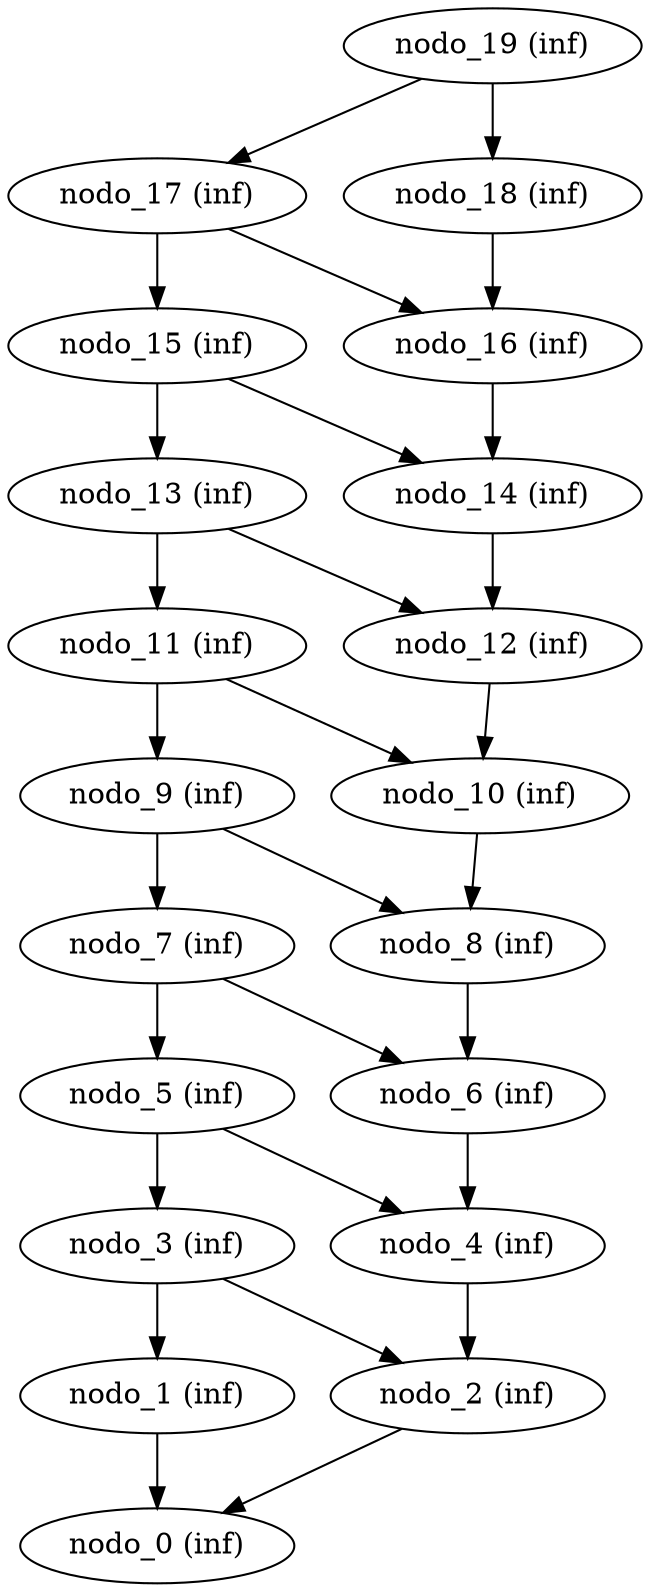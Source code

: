 digraph Grid_columns_10_rows_2 {
"nodo_0 (inf)";
"nodo_1 (inf)";
"nodo_2 (inf)";
"nodo_3 (inf)";
"nodo_4 (inf)";
"nodo_5 (inf)";
"nodo_6 (inf)";
"nodo_7 (inf)";
"nodo_8 (inf)";
"nodo_9 (inf)";
"nodo_10 (inf)";
"nodo_11 (inf)";
"nodo_12 (inf)";
"nodo_13 (inf)";
"nodo_14 (inf)";
"nodo_15 (inf)";
"nodo_16 (inf)";
"nodo_17 (inf)";
"nodo_18 (inf)";
"nodo_19 (inf)";
"nodo_1 (inf)" -> "nodo_0 (inf)" [weight=10];
"nodo_2 (inf)" -> "nodo_0 (inf)" [weight=9];
"nodo_3 (inf)" -> "nodo_2 (inf)" [weight=13];
"nodo_3 (inf)" -> "nodo_1 (inf)" [weight=26];
"nodo_4 (inf)" -> "nodo_2 (inf)" [weight=14];
"nodo_5 (inf)" -> "nodo_4 (inf)" [weight=12];
"nodo_5 (inf)" -> "nodo_3 (inf)" [weight=22];
"nodo_6 (inf)" -> "nodo_4 (inf)" [weight=28];
"nodo_7 (inf)" -> "nodo_6 (inf)" [weight=19];
"nodo_7 (inf)" -> "nodo_5 (inf)" [weight=9];
"nodo_8 (inf)" -> "nodo_6 (inf)" [weight=18];
"nodo_9 (inf)" -> "nodo_8 (inf)" [weight=19];
"nodo_9 (inf)" -> "nodo_7 (inf)" [weight=18];
"nodo_10 (inf)" -> "nodo_8 (inf)" [weight=5];
"nodo_11 (inf)" -> "nodo_10 (inf)" [weight=14];
"nodo_11 (inf)" -> "nodo_9 (inf)" [weight=12];
"nodo_12 (inf)" -> "nodo_10 (inf)" [weight=16];
"nodo_13 (inf)" -> "nodo_12 (inf)" [weight=17];
"nodo_13 (inf)" -> "nodo_11 (inf)" [weight=30];
"nodo_14 (inf)" -> "nodo_12 (inf)" [weight=9];
"nodo_15 (inf)" -> "nodo_14 (inf)" [weight=12];
"nodo_15 (inf)" -> "nodo_13 (inf)" [weight=6];
"nodo_16 (inf)" -> "nodo_14 (inf)" [weight=18];
"nodo_17 (inf)" -> "nodo_16 (inf)" [weight=18];
"nodo_17 (inf)" -> "nodo_15 (inf)" [weight=25];
"nodo_18 (inf)" -> "nodo_16 (inf)" [weight=23];
"nodo_19 (inf)" -> "nodo_18 (inf)" [weight=24];
"nodo_19 (inf)" -> "nodo_17 (inf)" [weight=6];
}